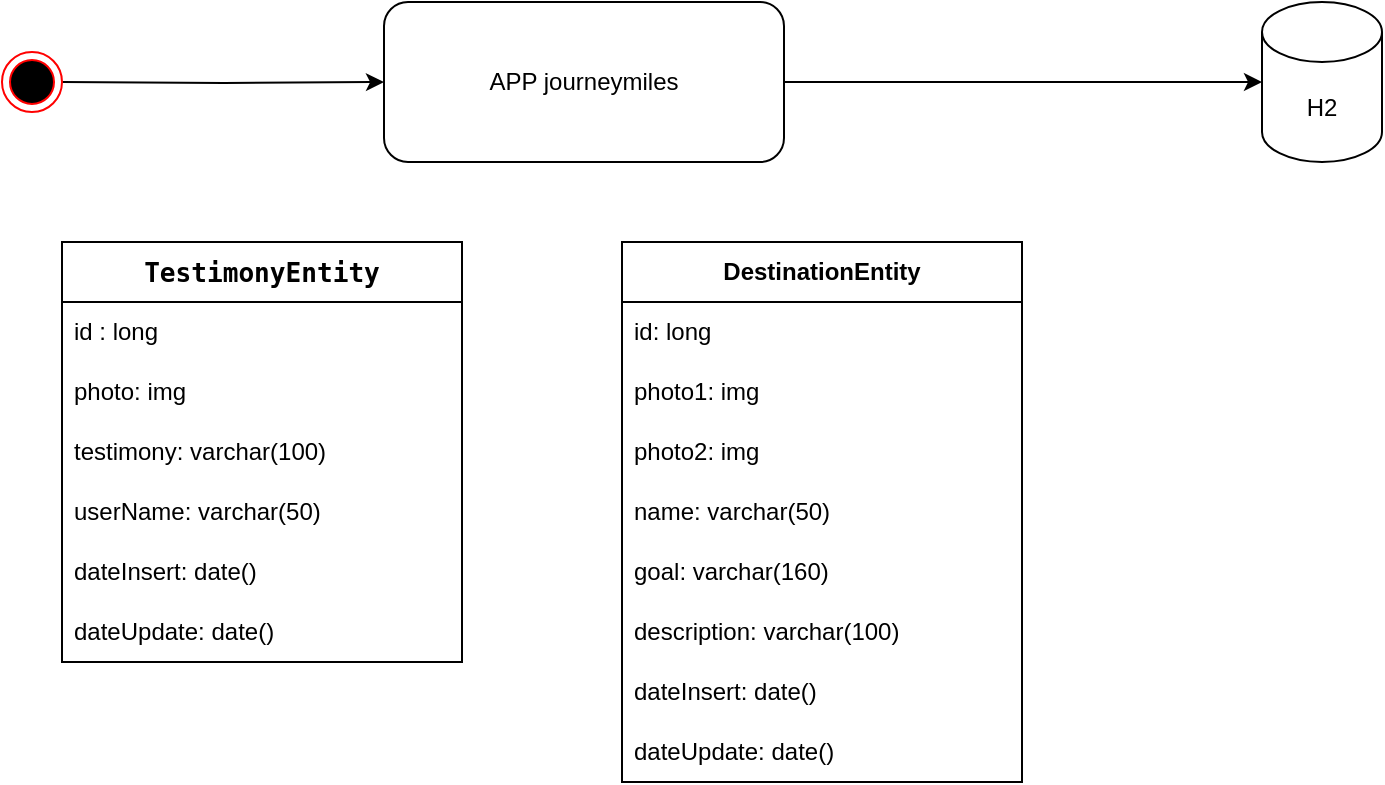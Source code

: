 <mxfile version="26.0.16">
  <diagram name="Página-1" id="32Uvbciry2WW1nq5BSeV">
    <mxGraphModel dx="1050" dy="522" grid="1" gridSize="10" guides="1" tooltips="1" connect="1" arrows="1" fold="1" page="1" pageScale="1" pageWidth="827" pageHeight="1169" math="0" shadow="0">
      <root>
        <mxCell id="0" />
        <mxCell id="1" parent="0" />
        <mxCell id="H5PLMBwDjRUQGYM7zKQk-12" value="H2" style="shape=cylinder3;whiteSpace=wrap;html=1;boundedLbl=1;backgroundOutline=1;size=15;" vertex="1" parent="1">
          <mxGeometry x="720" y="80" width="60" height="80" as="geometry" />
        </mxCell>
        <mxCell id="H5PLMBwDjRUQGYM7zKQk-46" style="edgeStyle=orthogonalEdgeStyle;rounded=0;orthogonalLoop=1;jettySize=auto;html=1;" edge="1" parent="1" source="H5PLMBwDjRUQGYM7zKQk-16" target="H5PLMBwDjRUQGYM7zKQk-12">
          <mxGeometry relative="1" as="geometry" />
        </mxCell>
        <mxCell id="H5PLMBwDjRUQGYM7zKQk-16" value="&lt;span style=&quot;background-color: rgb(255, 255, 255);&quot;&gt;APP journeymiles&lt;/span&gt;" style="rounded=1;whiteSpace=wrap;html=1;" vertex="1" parent="1">
          <mxGeometry x="281" y="80" width="200" height="80" as="geometry" />
        </mxCell>
        <mxCell id="H5PLMBwDjRUQGYM7zKQk-27" value="&lt;pre style=&quot;font-weight: 700; font-family: &amp;quot;JetBrains Mono&amp;quot;, monospace; font-size: 9.8pt;&quot;&gt;&lt;span style=&quot;color: light-dark(rgb(0, 0, 0), rgb(237, 237, 237)); font-size: 9.8pt; background-color: transparent; white-space: normal;&quot;&gt;TestimonyEntity&lt;/span&gt;&lt;/pre&gt;" style="swimlane;fontStyle=0;childLayout=stackLayout;horizontal=1;startSize=30;horizontalStack=0;resizeParent=1;resizeParentMax=0;resizeLast=0;collapsible=1;marginBottom=0;whiteSpace=wrap;html=1;" vertex="1" parent="1">
          <mxGeometry x="120" y="200" width="200" height="210" as="geometry" />
        </mxCell>
        <mxCell id="H5PLMBwDjRUQGYM7zKQk-28" value="id : long" style="text;strokeColor=none;fillColor=none;align=left;verticalAlign=middle;spacingLeft=4;spacingRight=4;overflow=hidden;points=[[0,0.5],[1,0.5]];portConstraint=eastwest;rotatable=0;whiteSpace=wrap;html=1;" vertex="1" parent="H5PLMBwDjRUQGYM7zKQk-27">
          <mxGeometry y="30" width="200" height="30" as="geometry" />
        </mxCell>
        <mxCell id="H5PLMBwDjRUQGYM7zKQk-29" value="photo: img" style="text;strokeColor=none;fillColor=none;align=left;verticalAlign=middle;spacingLeft=4;spacingRight=4;overflow=hidden;points=[[0,0.5],[1,0.5]];portConstraint=eastwest;rotatable=0;whiteSpace=wrap;html=1;" vertex="1" parent="H5PLMBwDjRUQGYM7zKQk-27">
          <mxGeometry y="60" width="200" height="30" as="geometry" />
        </mxCell>
        <mxCell id="H5PLMBwDjRUQGYM7zKQk-30" value="testimony: varchar(100)" style="text;strokeColor=none;fillColor=none;align=left;verticalAlign=middle;spacingLeft=4;spacingRight=4;overflow=hidden;points=[[0,0.5],[1,0.5]];portConstraint=eastwest;rotatable=0;whiteSpace=wrap;html=1;" vertex="1" parent="H5PLMBwDjRUQGYM7zKQk-27">
          <mxGeometry y="90" width="200" height="30" as="geometry" />
        </mxCell>
        <mxCell id="H5PLMBwDjRUQGYM7zKQk-32" value="userName: varchar(50)" style="text;strokeColor=none;fillColor=none;align=left;verticalAlign=middle;spacingLeft=4;spacingRight=4;overflow=hidden;points=[[0,0.5],[1,0.5]];portConstraint=eastwest;rotatable=0;whiteSpace=wrap;html=1;" vertex="1" parent="H5PLMBwDjRUQGYM7zKQk-27">
          <mxGeometry y="120" width="200" height="30" as="geometry" />
        </mxCell>
        <mxCell id="H5PLMBwDjRUQGYM7zKQk-33" value="dateInsert: date()" style="text;strokeColor=none;fillColor=none;align=left;verticalAlign=middle;spacingLeft=4;spacingRight=4;overflow=hidden;points=[[0,0.5],[1,0.5]];portConstraint=eastwest;rotatable=0;whiteSpace=wrap;html=1;" vertex="1" parent="H5PLMBwDjRUQGYM7zKQk-27">
          <mxGeometry y="150" width="200" height="30" as="geometry" />
        </mxCell>
        <mxCell id="H5PLMBwDjRUQGYM7zKQk-34" value="dateUpdate: date()" style="text;strokeColor=none;fillColor=none;align=left;verticalAlign=middle;spacingLeft=4;spacingRight=4;overflow=hidden;points=[[0,0.5],[1,0.5]];portConstraint=eastwest;rotatable=0;whiteSpace=wrap;html=1;" vertex="1" parent="H5PLMBwDjRUQGYM7zKQk-27">
          <mxGeometry y="180" width="200" height="30" as="geometry" />
        </mxCell>
        <mxCell id="H5PLMBwDjRUQGYM7zKQk-35" value="&lt;span style=&quot;font-weight: 700;&quot;&gt;D&lt;/span&gt;&lt;span style=&quot;color: light-dark(rgb(0, 0, 0), rgb(255, 255, 255)); font-weight: 700; background-color: transparent;&quot;&gt;estinationEntity&lt;/span&gt;" style="swimlane;fontStyle=0;childLayout=stackLayout;horizontal=1;startSize=30;horizontalStack=0;resizeParent=1;resizeParentMax=0;resizeLast=0;collapsible=1;marginBottom=0;whiteSpace=wrap;html=1;" vertex="1" parent="1">
          <mxGeometry x="400" y="200" width="200" height="270" as="geometry" />
        </mxCell>
        <mxCell id="H5PLMBwDjRUQGYM7zKQk-36" value="id: long" style="text;strokeColor=none;fillColor=none;align=left;verticalAlign=middle;spacingLeft=4;spacingRight=4;overflow=hidden;points=[[0,0.5],[1,0.5]];portConstraint=eastwest;rotatable=0;whiteSpace=wrap;html=1;" vertex="1" parent="H5PLMBwDjRUQGYM7zKQk-35">
          <mxGeometry y="30" width="200" height="30" as="geometry" />
        </mxCell>
        <mxCell id="H5PLMBwDjRUQGYM7zKQk-37" value="photo1: img" style="text;strokeColor=none;fillColor=none;align=left;verticalAlign=middle;spacingLeft=4;spacingRight=4;overflow=hidden;points=[[0,0.5],[1,0.5]];portConstraint=eastwest;rotatable=0;whiteSpace=wrap;html=1;" vertex="1" parent="H5PLMBwDjRUQGYM7zKQk-35">
          <mxGeometry y="60" width="200" height="30" as="geometry" />
        </mxCell>
        <mxCell id="H5PLMBwDjRUQGYM7zKQk-38" value="photo2: img" style="text;strokeColor=none;fillColor=none;align=left;verticalAlign=middle;spacingLeft=4;spacingRight=4;overflow=hidden;points=[[0,0.5],[1,0.5]];portConstraint=eastwest;rotatable=0;whiteSpace=wrap;html=1;" vertex="1" parent="H5PLMBwDjRUQGYM7zKQk-35">
          <mxGeometry y="90" width="200" height="30" as="geometry" />
        </mxCell>
        <mxCell id="H5PLMBwDjRUQGYM7zKQk-39" value="name: varchar(50)&amp;nbsp;" style="text;strokeColor=none;fillColor=none;align=left;verticalAlign=middle;spacingLeft=4;spacingRight=4;overflow=hidden;points=[[0,0.5],[1,0.5]];portConstraint=eastwest;rotatable=0;whiteSpace=wrap;html=1;" vertex="1" parent="H5PLMBwDjRUQGYM7zKQk-35">
          <mxGeometry y="120" width="200" height="30" as="geometry" />
        </mxCell>
        <mxCell id="H5PLMBwDjRUQGYM7zKQk-40" value="goal: varchar(160)&amp;nbsp;" style="text;strokeColor=none;fillColor=none;align=left;verticalAlign=middle;spacingLeft=4;spacingRight=4;overflow=hidden;points=[[0,0.5],[1,0.5]];portConstraint=eastwest;rotatable=0;whiteSpace=wrap;html=1;" vertex="1" parent="H5PLMBwDjRUQGYM7zKQk-35">
          <mxGeometry y="150" width="200" height="30" as="geometry" />
        </mxCell>
        <mxCell id="H5PLMBwDjRUQGYM7zKQk-41" value="description: varchar(100)&amp;nbsp;" style="text;strokeColor=none;fillColor=none;align=left;verticalAlign=middle;spacingLeft=4;spacingRight=4;overflow=hidden;points=[[0,0.5],[1,0.5]];portConstraint=eastwest;rotatable=0;whiteSpace=wrap;html=1;" vertex="1" parent="H5PLMBwDjRUQGYM7zKQk-35">
          <mxGeometry y="180" width="200" height="30" as="geometry" />
        </mxCell>
        <mxCell id="H5PLMBwDjRUQGYM7zKQk-42" value="dateInsert: date()" style="text;strokeColor=none;fillColor=none;align=left;verticalAlign=middle;spacingLeft=4;spacingRight=4;overflow=hidden;points=[[0,0.5],[1,0.5]];portConstraint=eastwest;rotatable=0;whiteSpace=wrap;html=1;" vertex="1" parent="H5PLMBwDjRUQGYM7zKQk-35">
          <mxGeometry y="210" width="200" height="30" as="geometry" />
        </mxCell>
        <mxCell id="H5PLMBwDjRUQGYM7zKQk-43" value="dateUpdate: date()" style="text;strokeColor=none;fillColor=none;align=left;verticalAlign=middle;spacingLeft=4;spacingRight=4;overflow=hidden;points=[[0,0.5],[1,0.5]];portConstraint=eastwest;rotatable=0;whiteSpace=wrap;html=1;" vertex="1" parent="H5PLMBwDjRUQGYM7zKQk-35">
          <mxGeometry y="240" width="200" height="30" as="geometry" />
        </mxCell>
        <mxCell id="H5PLMBwDjRUQGYM7zKQk-49" style="edgeStyle=orthogonalEdgeStyle;rounded=0;orthogonalLoop=1;jettySize=auto;html=1;entryX=0;entryY=0.5;entryDx=0;entryDy=0;" edge="1" parent="1" target="H5PLMBwDjRUQGYM7zKQk-16">
          <mxGeometry relative="1" as="geometry">
            <mxPoint x="120" y="120" as="sourcePoint" />
          </mxGeometry>
        </mxCell>
        <mxCell id="H5PLMBwDjRUQGYM7zKQk-50" value="" style="ellipse;html=1;shape=endState;fillColor=#000000;strokeColor=#ff0000;" vertex="1" parent="1">
          <mxGeometry x="90" y="105" width="30" height="30" as="geometry" />
        </mxCell>
      </root>
    </mxGraphModel>
  </diagram>
</mxfile>
